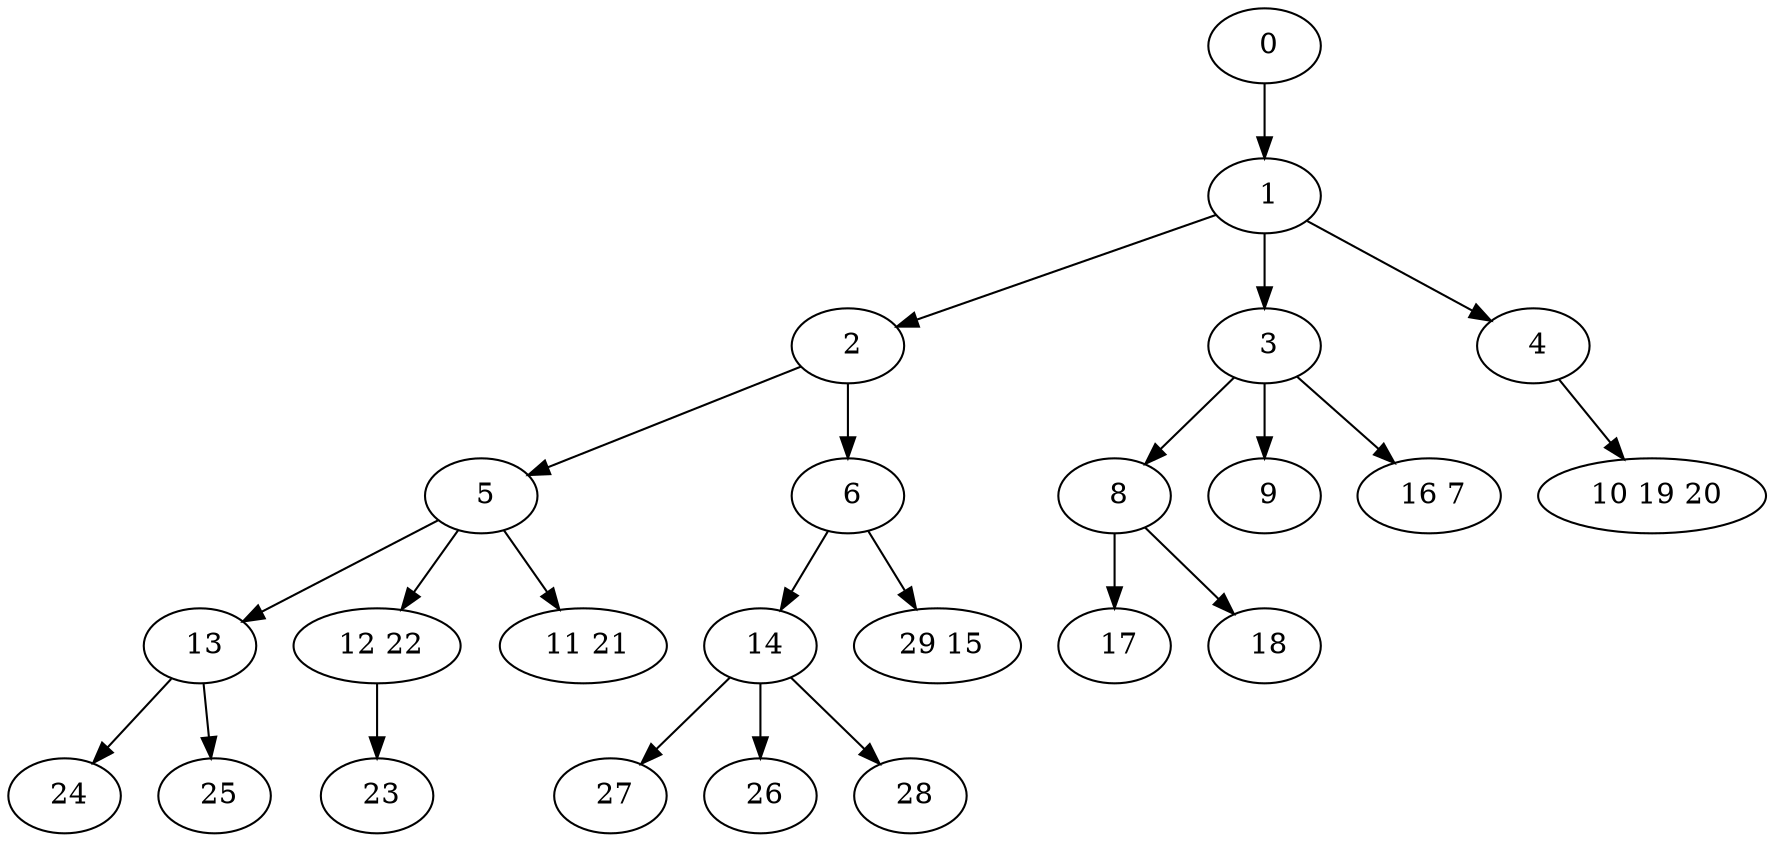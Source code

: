 digraph mytree {
" 0" -> " 1";
" 1" -> " 2";
" 1" -> " 3";
" 1" -> " 4";
" 27";
" 2" -> " 5";
" 2" -> " 6";
" 3" -> " 8";
" 3" -> " 9";
" 3" -> " 16 7";
" 10 19 20";
" 4" -> " 10 19 20";
" 5" -> " 13";
" 5" -> " 12 22";
" 5" -> " 11 21";
" 6" -> " 14";
" 6" -> " 29 15";
" 8" -> " 17";
" 8" -> " 18";
" 9";
" 16 7";
" 13" -> " 24";
" 13" -> " 25";
" 12 22" -> " 23";
" 23";
" 11 21";
" 14" -> " 27";
" 14" -> " 26";
" 14" -> " 28";
" 29 15";
" 17";
" 18";
" 24";
" 25";
" 26";
" 28";
}
